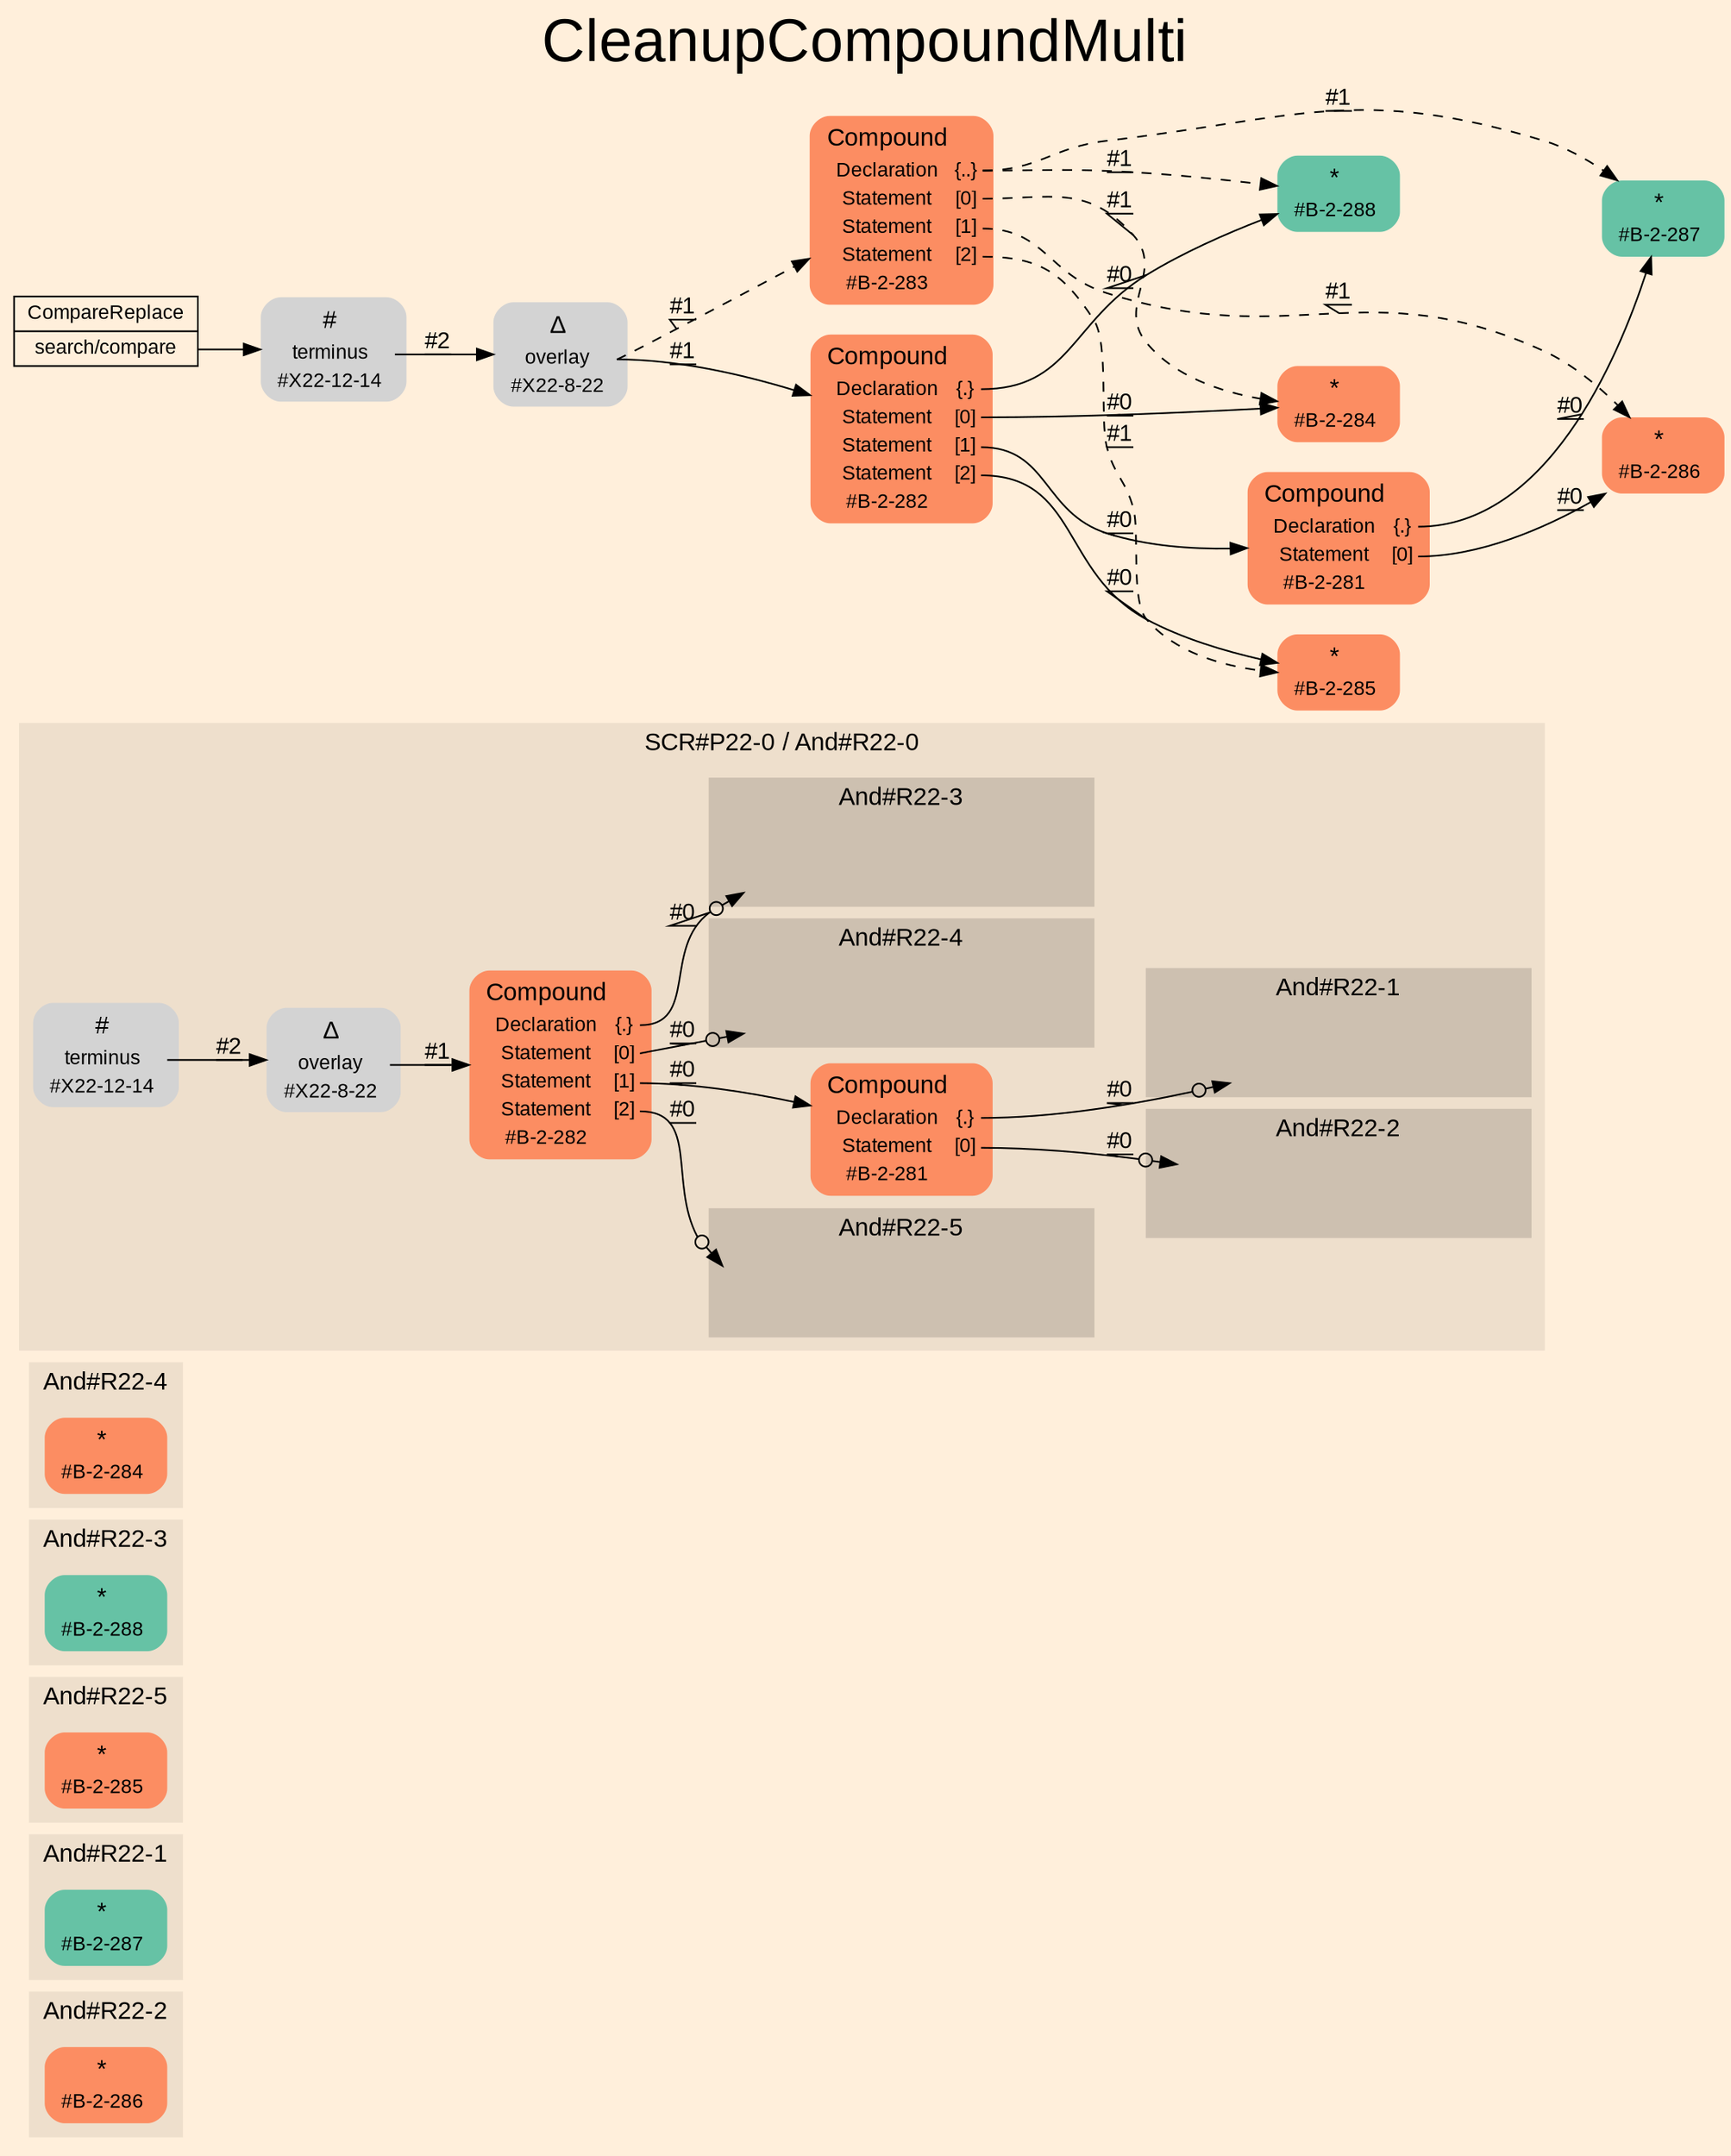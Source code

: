 digraph "CleanupCompoundMulti" {
label = "CleanupCompoundMulti"
labelloc = t
fontsize = "36"
graph [
    rankdir = "LR"
    ranksep = 0.3
    bgcolor = antiquewhite1
    color = black
    fontcolor = black
    fontname = "Arial"
];
node [
    fontname = "Arial"
];
edge [
    fontname = "Arial"
];

// -------------------- figure And#R22-2 --------------------
// -------- region And#R22-2 ----------
subgraph "clusterAnd#R22-2" {
    label = "And#R22-2"
    style = "filled"
    color = antiquewhite2
    fontsize = "15"
    "And#R22-2/#B-2-286" [
        // -------- block And#R22-2/#B-2-286 ----------
        shape = "plaintext"
        fillcolor = "/set28/2"
        label = <<TABLE BORDER="0" CELLBORDER="0" CELLSPACING="0">
         <TR><TD><FONT POINT-SIZE="15.0">*</FONT></TD><TD></TD></TR>
         <TR><TD>#B-2-286</TD><TD PORT="port0"></TD></TR>
        </TABLE>>
        style = "rounded,filled"
        fontsize = "12"
    ];
    
}


// -------------------- figure And#R22-1 --------------------
// -------- region And#R22-1 ----------
subgraph "clusterAnd#R22-1" {
    label = "And#R22-1"
    style = "filled"
    color = antiquewhite2
    fontsize = "15"
    "And#R22-1/#B-2-287" [
        // -------- block And#R22-1/#B-2-287 ----------
        shape = "plaintext"
        fillcolor = "/set28/1"
        label = <<TABLE BORDER="0" CELLBORDER="0" CELLSPACING="0">
         <TR><TD><FONT POINT-SIZE="15.0">*</FONT></TD><TD></TD></TR>
         <TR><TD>#B-2-287</TD><TD PORT="port0"></TD></TR>
        </TABLE>>
        style = "rounded,filled"
        fontsize = "12"
    ];
    
}


// -------------------- figure And#R22-5 --------------------
// -------- region And#R22-5 ----------
subgraph "clusterAnd#R22-5" {
    label = "And#R22-5"
    style = "filled"
    color = antiquewhite2
    fontsize = "15"
    "And#R22-5/#B-2-285" [
        // -------- block And#R22-5/#B-2-285 ----------
        shape = "plaintext"
        fillcolor = "/set28/2"
        label = <<TABLE BORDER="0" CELLBORDER="0" CELLSPACING="0">
         <TR><TD><FONT POINT-SIZE="15.0">*</FONT></TD><TD></TD></TR>
         <TR><TD>#B-2-285</TD><TD PORT="port0"></TD></TR>
        </TABLE>>
        style = "rounded,filled"
        fontsize = "12"
    ];
    
}


// -------------------- figure And#R22-3 --------------------
// -------- region And#R22-3 ----------
subgraph "clusterAnd#R22-3" {
    label = "And#R22-3"
    style = "filled"
    color = antiquewhite2
    fontsize = "15"
    "And#R22-3/#B-2-288" [
        // -------- block And#R22-3/#B-2-288 ----------
        shape = "plaintext"
        fillcolor = "/set28/1"
        label = <<TABLE BORDER="0" CELLBORDER="0" CELLSPACING="0">
         <TR><TD><FONT POINT-SIZE="15.0">*</FONT></TD><TD></TD></TR>
         <TR><TD>#B-2-288</TD><TD PORT="port0"></TD></TR>
        </TABLE>>
        style = "rounded,filled"
        fontsize = "12"
    ];
    
}


// -------------------- figure And#R22-4 --------------------
// -------- region And#R22-4 ----------
subgraph "clusterAnd#R22-4" {
    label = "And#R22-4"
    style = "filled"
    color = antiquewhite2
    fontsize = "15"
    "And#R22-4/#B-2-284" [
        // -------- block And#R22-4/#B-2-284 ----------
        shape = "plaintext"
        fillcolor = "/set28/2"
        label = <<TABLE BORDER="0" CELLBORDER="0" CELLSPACING="0">
         <TR><TD><FONT POINT-SIZE="15.0">*</FONT></TD><TD></TD></TR>
         <TR><TD>#B-2-284</TD><TD PORT="port0"></TD></TR>
        </TABLE>>
        style = "rounded,filled"
        fontsize = "12"
    ];
    
}


// -------------------- figure And#R22-0 --------------------
// -------- region And#R22-0 ----------
subgraph "clusterAnd#R22-0" {
    label = "SCR#P22-0 / And#R22-0"
    style = "filled"
    color = antiquewhite2
    fontsize = "15"
    "And#R22-0/#B-2-282" [
        // -------- block And#R22-0/#B-2-282 ----------
        shape = "plaintext"
        fillcolor = "/set28/2"
        label = <<TABLE BORDER="0" CELLBORDER="0" CELLSPACING="0">
         <TR><TD><FONT POINT-SIZE="15.0">Compound</FONT></TD><TD></TD></TR>
         <TR><TD>Declaration</TD><TD PORT="port0">{.}</TD></TR>
         <TR><TD>Statement</TD><TD PORT="port1">[0]</TD></TR>
         <TR><TD>Statement</TD><TD PORT="port2">[1]</TD></TR>
         <TR><TD>Statement</TD><TD PORT="port3">[2]</TD></TR>
         <TR><TD>#B-2-282</TD><TD PORT="port4"></TD></TR>
        </TABLE>>
        style = "rounded,filled"
        fontsize = "12"
    ];
    
    "And#R22-0/#X22-12-14" [
        // -------- block And#R22-0/#X22-12-14 ----------
        shape = "plaintext"
        label = <<TABLE BORDER="0" CELLBORDER="0" CELLSPACING="0">
         <TR><TD><FONT POINT-SIZE="15.0">#</FONT></TD><TD></TD></TR>
         <TR><TD>terminus</TD><TD PORT="port0"></TD></TR>
         <TR><TD>#X22-12-14</TD><TD PORT="port1"></TD></TR>
        </TABLE>>
        style = "rounded,filled"
        fontsize = "12"
    ];
    
    "And#R22-0/#X22-8-22" [
        // -------- block And#R22-0/#X22-8-22 ----------
        shape = "plaintext"
        label = <<TABLE BORDER="0" CELLBORDER="0" CELLSPACING="0">
         <TR><TD><FONT POINT-SIZE="15.0">Δ</FONT></TD><TD></TD></TR>
         <TR><TD>overlay</TD><TD PORT="port0"></TD></TR>
         <TR><TD>#X22-8-22</TD><TD PORT="port1"></TD></TR>
        </TABLE>>
        style = "rounded,filled"
        fontsize = "12"
    ];
    
    "And#R22-0/#B-2-281" [
        // -------- block And#R22-0/#B-2-281 ----------
        shape = "plaintext"
        fillcolor = "/set28/2"
        label = <<TABLE BORDER="0" CELLBORDER="0" CELLSPACING="0">
         <TR><TD><FONT POINT-SIZE="15.0">Compound</FONT></TD><TD></TD></TR>
         <TR><TD>Declaration</TD><TD PORT="port0">{.}</TD></TR>
         <TR><TD>Statement</TD><TD PORT="port1">[0]</TD></TR>
         <TR><TD>#B-2-281</TD><TD PORT="port2"></TD></TR>
        </TABLE>>
        style = "rounded,filled"
        fontsize = "12"
    ];
    
    // -------- region And#R22-0/And#R22-1 ----------
    subgraph "clusterAnd#R22-0/And#R22-1" {
        label = "And#R22-1"
        style = "filled"
        color = antiquewhite3
        fontsize = "15"
        "And#R22-0/And#R22-1/#B-2-287" [
            // -------- block And#R22-0/And#R22-1/#B-2-287 ----------
            shape = none
            fillcolor = "/set28/1"
            style = "invisible"
        ];
        
    }
    
    // -------- region And#R22-0/And#R22-2 ----------
    subgraph "clusterAnd#R22-0/And#R22-2" {
        label = "And#R22-2"
        style = "filled"
        color = antiquewhite3
        fontsize = "15"
        "And#R22-0/And#R22-2/#B-2-286" [
            // -------- block And#R22-0/And#R22-2/#B-2-286 ----------
            shape = none
            fillcolor = "/set28/2"
            style = "invisible"
        ];
        
    }
    
    // -------- region And#R22-0/And#R22-3 ----------
    subgraph "clusterAnd#R22-0/And#R22-3" {
        label = "And#R22-3"
        style = "filled"
        color = antiquewhite3
        fontsize = "15"
        "And#R22-0/And#R22-3/#B-2-288" [
            // -------- block And#R22-0/And#R22-3/#B-2-288 ----------
            shape = none
            fillcolor = "/set28/1"
            style = "invisible"
        ];
        
    }
    
    // -------- region And#R22-0/And#R22-4 ----------
    subgraph "clusterAnd#R22-0/And#R22-4" {
        label = "And#R22-4"
        style = "filled"
        color = antiquewhite3
        fontsize = "15"
        "And#R22-0/And#R22-4/#B-2-284" [
            // -------- block And#R22-0/And#R22-4/#B-2-284 ----------
            shape = none
            fillcolor = "/set28/2"
            style = "invisible"
        ];
        
    }
    
    // -------- region And#R22-0/And#R22-5 ----------
    subgraph "clusterAnd#R22-0/And#R22-5" {
        label = "And#R22-5"
        style = "filled"
        color = antiquewhite3
        fontsize = "15"
        "And#R22-0/And#R22-5/#B-2-285" [
            // -------- block And#R22-0/And#R22-5/#B-2-285 ----------
            shape = none
            fillcolor = "/set28/2"
            style = "invisible"
        ];
        
    }
    
}

"And#R22-0/#B-2-282":port0 -> "And#R22-0/And#R22-3/#B-2-288" [
    arrowhead="normalnoneodot"
    label = "#0"
    decorate = true
    color = black
    fontcolor = black
];

"And#R22-0/#B-2-282":port1 -> "And#R22-0/And#R22-4/#B-2-284" [
    arrowhead="normalnoneodot"
    label = "#0"
    decorate = true
    color = black
    fontcolor = black
];

"And#R22-0/#B-2-282":port2 -> "And#R22-0/#B-2-281" [
    label = "#0"
    decorate = true
    color = black
    fontcolor = black
];

"And#R22-0/#B-2-282":port3 -> "And#R22-0/And#R22-5/#B-2-285" [
    arrowhead="normalnoneodot"
    label = "#0"
    decorate = true
    color = black
    fontcolor = black
];

"And#R22-0/#X22-12-14":port0 -> "And#R22-0/#X22-8-22" [
    label = "#2"
    decorate = true
    color = black
    fontcolor = black
];

"And#R22-0/#X22-8-22":port0 -> "And#R22-0/#B-2-282" [
    label = "#1"
    decorate = true
    color = black
    fontcolor = black
];

"And#R22-0/#B-2-281":port0 -> "And#R22-0/And#R22-1/#B-2-287" [
    arrowhead="normalnoneodot"
    label = "#0"
    decorate = true
    color = black
    fontcolor = black
];

"And#R22-0/#B-2-281":port1 -> "And#R22-0/And#R22-2/#B-2-286" [
    arrowhead="normalnoneodot"
    label = "#0"
    decorate = true
    color = black
    fontcolor = black
];


// -------------------- transformation figure --------------------
"CR#X22-10-22" [
    // -------- block CR#X22-10-22 ----------
    shape = "record"
    fillcolor = antiquewhite1
    label = "<fixed> CompareReplace | <port0> search/compare"
    style = "filled"
    fontsize = "12"
    color = black
    fontcolor = black
];

"#X22-12-14" [
    // -------- block #X22-12-14 ----------
    shape = "plaintext"
    label = <<TABLE BORDER="0" CELLBORDER="0" CELLSPACING="0">
     <TR><TD><FONT POINT-SIZE="15.0">#</FONT></TD><TD></TD></TR>
     <TR><TD>terminus</TD><TD PORT="port0"></TD></TR>
     <TR><TD>#X22-12-14</TD><TD PORT="port1"></TD></TR>
    </TABLE>>
    style = "rounded,filled"
    fontsize = "12"
];

"#X22-8-22" [
    // -------- block #X22-8-22 ----------
    shape = "plaintext"
    label = <<TABLE BORDER="0" CELLBORDER="0" CELLSPACING="0">
     <TR><TD><FONT POINT-SIZE="15.0">Δ</FONT></TD><TD></TD></TR>
     <TR><TD>overlay</TD><TD PORT="port0"></TD></TR>
     <TR><TD>#X22-8-22</TD><TD PORT="port1"></TD></TR>
    </TABLE>>
    style = "rounded,filled"
    fontsize = "12"
];

"#B-2-282" [
    // -------- block #B-2-282 ----------
    shape = "plaintext"
    fillcolor = "/set28/2"
    label = <<TABLE BORDER="0" CELLBORDER="0" CELLSPACING="0">
     <TR><TD><FONT POINT-SIZE="15.0">Compound</FONT></TD><TD></TD></TR>
     <TR><TD>Declaration</TD><TD PORT="port0">{.}</TD></TR>
     <TR><TD>Statement</TD><TD PORT="port1">[0]</TD></TR>
     <TR><TD>Statement</TD><TD PORT="port2">[1]</TD></TR>
     <TR><TD>Statement</TD><TD PORT="port3">[2]</TD></TR>
     <TR><TD>#B-2-282</TD><TD PORT="port4"></TD></TR>
    </TABLE>>
    style = "rounded,filled"
    fontsize = "12"
];

"#B-2-288" [
    // -------- block #B-2-288 ----------
    shape = "plaintext"
    fillcolor = "/set28/1"
    label = <<TABLE BORDER="0" CELLBORDER="0" CELLSPACING="0">
     <TR><TD><FONT POINT-SIZE="15.0">*</FONT></TD><TD></TD></TR>
     <TR><TD>#B-2-288</TD><TD PORT="port0"></TD></TR>
    </TABLE>>
    style = "rounded,filled"
    fontsize = "12"
];

"#B-2-284" [
    // -------- block #B-2-284 ----------
    shape = "plaintext"
    fillcolor = "/set28/2"
    label = <<TABLE BORDER="0" CELLBORDER="0" CELLSPACING="0">
     <TR><TD><FONT POINT-SIZE="15.0">*</FONT></TD><TD></TD></TR>
     <TR><TD>#B-2-284</TD><TD PORT="port0"></TD></TR>
    </TABLE>>
    style = "rounded,filled"
    fontsize = "12"
];

"#B-2-281" [
    // -------- block #B-2-281 ----------
    shape = "plaintext"
    fillcolor = "/set28/2"
    label = <<TABLE BORDER="0" CELLBORDER="0" CELLSPACING="0">
     <TR><TD><FONT POINT-SIZE="15.0">Compound</FONT></TD><TD></TD></TR>
     <TR><TD>Declaration</TD><TD PORT="port0">{.}</TD></TR>
     <TR><TD>Statement</TD><TD PORT="port1">[0]</TD></TR>
     <TR><TD>#B-2-281</TD><TD PORT="port2"></TD></TR>
    </TABLE>>
    style = "rounded,filled"
    fontsize = "12"
];

"#B-2-287" [
    // -------- block #B-2-287 ----------
    shape = "plaintext"
    fillcolor = "/set28/1"
    label = <<TABLE BORDER="0" CELLBORDER="0" CELLSPACING="0">
     <TR><TD><FONT POINT-SIZE="15.0">*</FONT></TD><TD></TD></TR>
     <TR><TD>#B-2-287</TD><TD PORT="port0"></TD></TR>
    </TABLE>>
    style = "rounded,filled"
    fontsize = "12"
];

"#B-2-286" [
    // -------- block #B-2-286 ----------
    shape = "plaintext"
    fillcolor = "/set28/2"
    label = <<TABLE BORDER="0" CELLBORDER="0" CELLSPACING="0">
     <TR><TD><FONT POINT-SIZE="15.0">*</FONT></TD><TD></TD></TR>
     <TR><TD>#B-2-286</TD><TD PORT="port0"></TD></TR>
    </TABLE>>
    style = "rounded,filled"
    fontsize = "12"
];

"#B-2-285" [
    // -------- block #B-2-285 ----------
    shape = "plaintext"
    fillcolor = "/set28/2"
    label = <<TABLE BORDER="0" CELLBORDER="0" CELLSPACING="0">
     <TR><TD><FONT POINT-SIZE="15.0">*</FONT></TD><TD></TD></TR>
     <TR><TD>#B-2-285</TD><TD PORT="port0"></TD></TR>
    </TABLE>>
    style = "rounded,filled"
    fontsize = "12"
];

"#B-2-283" [
    // -------- block #B-2-283 ----------
    shape = "plaintext"
    fillcolor = "/set28/2"
    label = <<TABLE BORDER="0" CELLBORDER="0" CELLSPACING="0">
     <TR><TD><FONT POINT-SIZE="15.0">Compound</FONT></TD><TD></TD></TR>
     <TR><TD>Declaration</TD><TD PORT="port0">{..}</TD></TR>
     <TR><TD>Statement</TD><TD PORT="port1">[0]</TD></TR>
     <TR><TD>Statement</TD><TD PORT="port2">[1]</TD></TR>
     <TR><TD>Statement</TD><TD PORT="port3">[2]</TD></TR>
     <TR><TD>#B-2-283</TD><TD PORT="port4"></TD></TR>
    </TABLE>>
    style = "rounded,filled"
    fontsize = "12"
];

"CR#X22-10-22":port0 -> "#X22-12-14" [
    label = ""
    decorate = true
    color = black
    fontcolor = black
];

"#X22-12-14":port0 -> "#X22-8-22" [
    label = "#2"
    decorate = true
    color = black
    fontcolor = black
];

"#X22-8-22":port0 -> "#B-2-282" [
    label = "#1"
    decorate = true
    color = black
    fontcolor = black
];

"#X22-8-22":port0 -> "#B-2-283" [
    style="dashed"
    label = "#1"
    decorate = true
    color = black
    fontcolor = black
];

"#B-2-282":port0 -> "#B-2-288" [
    label = "#0"
    decorate = true
    color = black
    fontcolor = black
];

"#B-2-282":port1 -> "#B-2-284" [
    label = "#0"
    decorate = true
    color = black
    fontcolor = black
];

"#B-2-282":port2 -> "#B-2-281" [
    label = "#0"
    decorate = true
    color = black
    fontcolor = black
];

"#B-2-282":port3 -> "#B-2-285" [
    label = "#0"
    decorate = true
    color = black
    fontcolor = black
];

"#B-2-281":port0 -> "#B-2-287" [
    label = "#0"
    decorate = true
    color = black
    fontcolor = black
];

"#B-2-281":port1 -> "#B-2-286" [
    label = "#0"
    decorate = true
    color = black
    fontcolor = black
];

"#B-2-283":port0 -> "#B-2-287" [
    style="dashed"
    label = "#1"
    decorate = true
    color = black
    fontcolor = black
];

"#B-2-283":port0 -> "#B-2-288" [
    style="dashed"
    label = "#1"
    decorate = true
    color = black
    fontcolor = black
];

"#B-2-283":port1 -> "#B-2-284" [
    style="dashed"
    label = "#1"
    decorate = true
    color = black
    fontcolor = black
];

"#B-2-283":port2 -> "#B-2-286" [
    style="dashed"
    label = "#1"
    decorate = true
    color = black
    fontcolor = black
];

"#B-2-283":port3 -> "#B-2-285" [
    style="dashed"
    label = "#1"
    decorate = true
    color = black
    fontcolor = black
];


}
